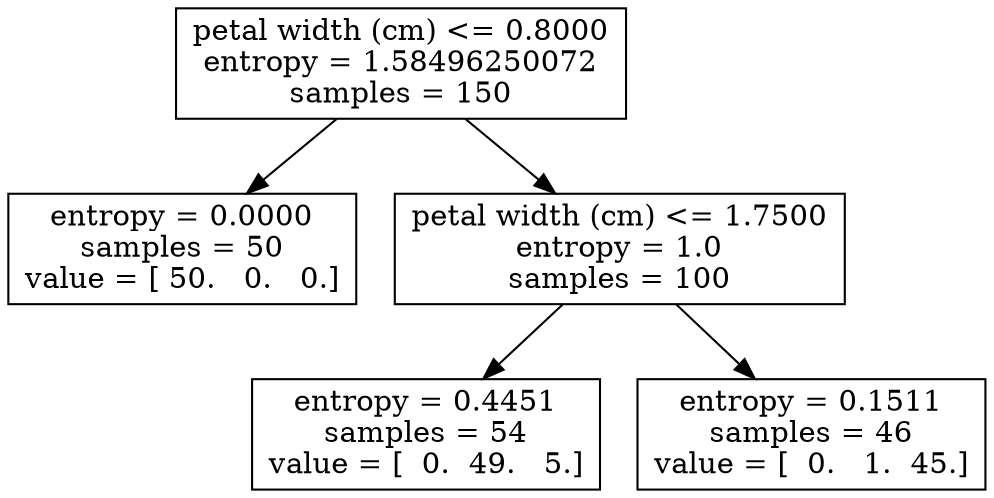 digraph Tree {
0 [label="petal width (cm) <= 0.8000\nentropy = 1.58496250072\nsamples = 150", shape="box"] ;
1 [label="entropy = 0.0000\nsamples = 50\nvalue = [ 50.   0.   0.]", shape="box"] ;
0 -> 1 ;
2 [label="petal width (cm) <= 1.7500\nentropy = 1.0\nsamples = 100", shape="box"] ;
0 -> 2 ;
3 [label="entropy = 0.4451\nsamples = 54\nvalue = [  0.  49.   5.]", shape="box"] ;
2 -> 3 ;
4 [label="entropy = 0.1511\nsamples = 46\nvalue = [  0.   1.  45.]", shape="box"] ;
2 -> 4 ;
}